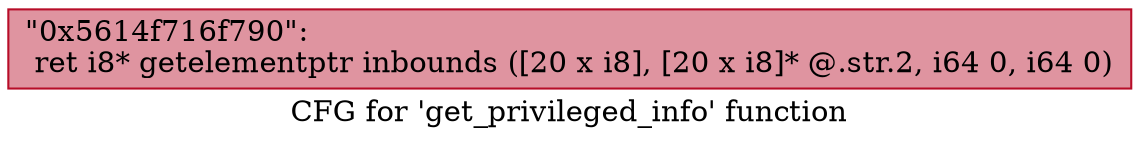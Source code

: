 digraph "CFG for 'get_privileged_info' function" {
	label="CFG for 'get_privileged_info' function";

	Node0x5614f716f790 [shape=record,color="#b70d28ff", style=filled, fillcolor="#b70d2870",label="{\"0x5614f716f790\":\l  ret i8* getelementptr inbounds ([20 x i8], [20 x i8]* @.str.2, i64 0, i64 0)\l}"];
}
